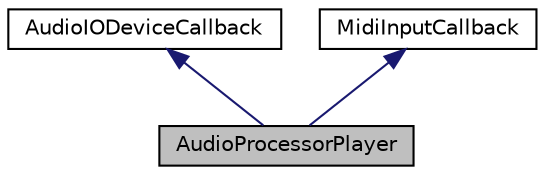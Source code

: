 digraph "AudioProcessorPlayer"
{
  bgcolor="transparent";
  edge [fontname="Helvetica",fontsize="10",labelfontname="Helvetica",labelfontsize="10"];
  node [fontname="Helvetica",fontsize="10",shape=record];
  Node0 [label="AudioProcessorPlayer",height=0.2,width=0.4,color="black", fillcolor="grey75", style="filled", fontcolor="black"];
  Node1 -> Node0 [dir="back",color="midnightblue",fontsize="10",style="solid",fontname="Helvetica"];
  Node1 [label="AudioIODeviceCallback",height=0.2,width=0.4,color="black",URL="$classAudioIODeviceCallback.html",tooltip="One of these is passed to an AudioIODevice object to stream the audio data in and out..."];
  Node2 -> Node0 [dir="back",color="midnightblue",fontsize="10",style="solid",fontname="Helvetica"];
  Node2 [label="MidiInputCallback",height=0.2,width=0.4,color="black",URL="$classMidiInputCallback.html",tooltip="Receives incoming messages from a physical MIDI input device. "];
}
